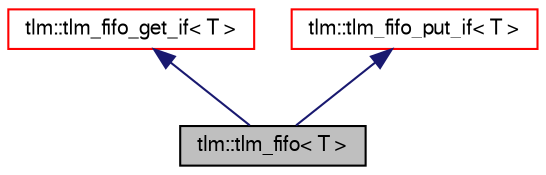 digraph G
{
  edge [fontname="FreeSans",fontsize="10",labelfontname="FreeSans",labelfontsize="10"];
  node [fontname="FreeSans",fontsize="10",shape=record];
  Node1 [label="tlm::tlm_fifo\< T \>",height=0.2,width=0.4,color="black", fillcolor="grey75", style="filled" fontcolor="black"];
  Node2 -> Node1 [dir=back,color="midnightblue",fontsize="10",style="solid",fontname="FreeSans"];
  Node2 [label="tlm::tlm_fifo_get_if\< T \>",height=0.2,width=0.4,color="red", fillcolor="white", style="filled",URL="$a00084.html"];
  Node3 -> Node1 [dir=back,color="midnightblue",fontsize="10",style="solid",fontname="FreeSans"];
  Node3 [label="tlm::tlm_fifo_put_if\< T \>",height=0.2,width=0.4,color="red", fillcolor="white", style="filled",URL="$a00085.html"];
}
